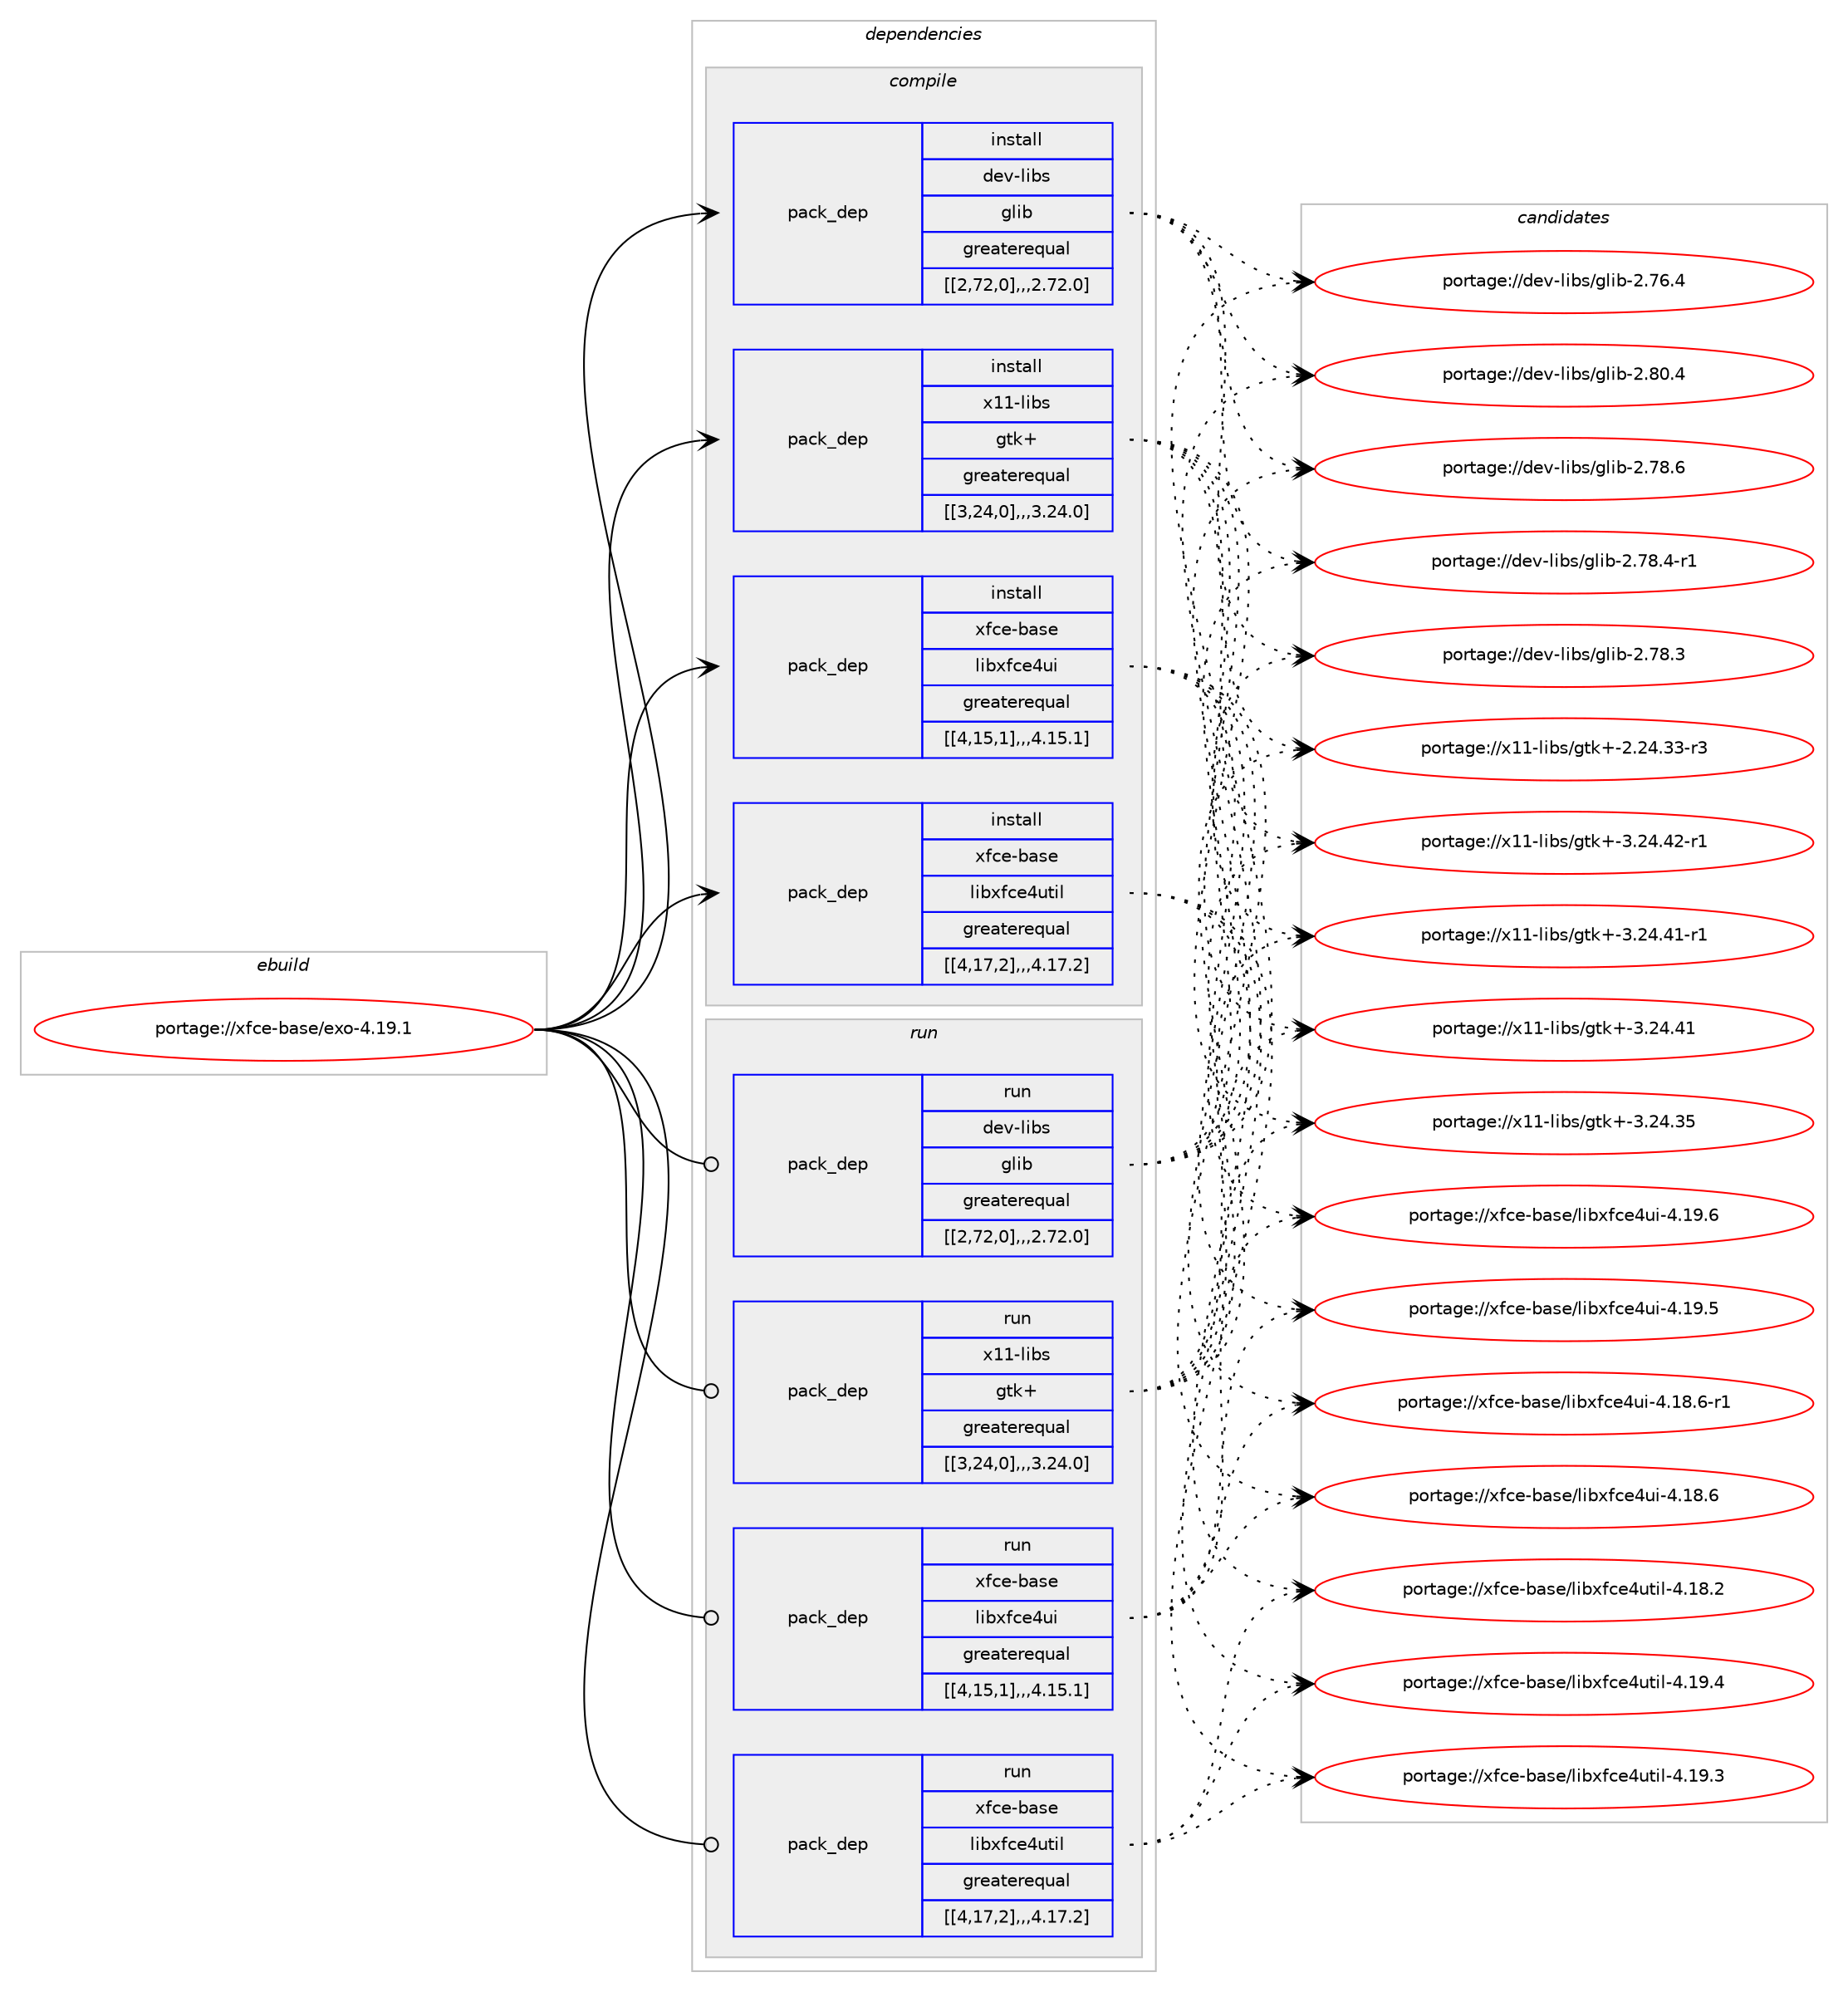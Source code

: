 digraph prolog {

# *************
# Graph options
# *************

newrank=true;
concentrate=true;
compound=true;
graph [rankdir=LR,fontname=Helvetica,fontsize=10,ranksep=1.5];#, ranksep=2.5, nodesep=0.2];
edge  [arrowhead=vee];
node  [fontname=Helvetica,fontsize=10];

# **********
# The ebuild
# **********

subgraph cluster_leftcol {
color=gray;
label=<<i>ebuild</i>>;
id [label="portage://xfce-base/exo-4.19.1", color=red, width=4, href="../xfce-base/exo-4.19.1.svg"];
}

# ****************
# The dependencies
# ****************

subgraph cluster_midcol {
color=gray;
label=<<i>dependencies</i>>;
subgraph cluster_compile {
fillcolor="#eeeeee";
style=filled;
label=<<i>compile</i>>;
subgraph pack2083 {
dependency2583 [label=<<TABLE BORDER="0" CELLBORDER="1" CELLSPACING="0" CELLPADDING="4" WIDTH="220"><TR><TD ROWSPAN="6" CELLPADDING="30">pack_dep</TD></TR><TR><TD WIDTH="110">install</TD></TR><TR><TD>dev-libs</TD></TR><TR><TD>glib</TD></TR><TR><TD>greaterequal</TD></TR><TR><TD>[[2,72,0],,,2.72.0]</TD></TR></TABLE>>, shape=none, color=blue];
}
id:e -> dependency2583:w [weight=20,style="solid",arrowhead="vee"];
subgraph pack2084 {
dependency2585 [label=<<TABLE BORDER="0" CELLBORDER="1" CELLSPACING="0" CELLPADDING="4" WIDTH="220"><TR><TD ROWSPAN="6" CELLPADDING="30">pack_dep</TD></TR><TR><TD WIDTH="110">install</TD></TR><TR><TD>x11-libs</TD></TR><TR><TD>gtk+</TD></TR><TR><TD>greaterequal</TD></TR><TR><TD>[[3,24,0],,,3.24.0]</TD></TR></TABLE>>, shape=none, color=blue];
}
id:e -> dependency2585:w [weight=20,style="solid",arrowhead="vee"];
subgraph pack2086 {
dependency2587 [label=<<TABLE BORDER="0" CELLBORDER="1" CELLSPACING="0" CELLPADDING="4" WIDTH="220"><TR><TD ROWSPAN="6" CELLPADDING="30">pack_dep</TD></TR><TR><TD WIDTH="110">install</TD></TR><TR><TD>xfce-base</TD></TR><TR><TD>libxfce4ui</TD></TR><TR><TD>greaterequal</TD></TR><TR><TD>[[4,15,1],,,4.15.1]</TD></TR></TABLE>>, shape=none, color=blue];
}
id:e -> dependency2587:w [weight=20,style="solid",arrowhead="vee"];
subgraph pack2088 {
dependency2590 [label=<<TABLE BORDER="0" CELLBORDER="1" CELLSPACING="0" CELLPADDING="4" WIDTH="220"><TR><TD ROWSPAN="6" CELLPADDING="30">pack_dep</TD></TR><TR><TD WIDTH="110">install</TD></TR><TR><TD>xfce-base</TD></TR><TR><TD>libxfce4util</TD></TR><TR><TD>greaterequal</TD></TR><TR><TD>[[4,17,2],,,4.17.2]</TD></TR></TABLE>>, shape=none, color=blue];
}
id:e -> dependency2590:w [weight=20,style="solid",arrowhead="vee"];
}
subgraph cluster_compileandrun {
fillcolor="#eeeeee";
style=filled;
label=<<i>compile and run</i>>;
}
subgraph cluster_run {
fillcolor="#eeeeee";
style=filled;
label=<<i>run</i>>;
subgraph pack2092 {
dependency2595 [label=<<TABLE BORDER="0" CELLBORDER="1" CELLSPACING="0" CELLPADDING="4" WIDTH="220"><TR><TD ROWSPAN="6" CELLPADDING="30">pack_dep</TD></TR><TR><TD WIDTH="110">run</TD></TR><TR><TD>dev-libs</TD></TR><TR><TD>glib</TD></TR><TR><TD>greaterequal</TD></TR><TR><TD>[[2,72,0],,,2.72.0]</TD></TR></TABLE>>, shape=none, color=blue];
}
id:e -> dependency2595:w [weight=20,style="solid",arrowhead="odot"];
subgraph pack2094 {
dependency2598 [label=<<TABLE BORDER="0" CELLBORDER="1" CELLSPACING="0" CELLPADDING="4" WIDTH="220"><TR><TD ROWSPAN="6" CELLPADDING="30">pack_dep</TD></TR><TR><TD WIDTH="110">run</TD></TR><TR><TD>x11-libs</TD></TR><TR><TD>gtk+</TD></TR><TR><TD>greaterequal</TD></TR><TR><TD>[[3,24,0],,,3.24.0]</TD></TR></TABLE>>, shape=none, color=blue];
}
id:e -> dependency2598:w [weight=20,style="solid",arrowhead="odot"];
subgraph pack2096 {
dependency2603 [label=<<TABLE BORDER="0" CELLBORDER="1" CELLSPACING="0" CELLPADDING="4" WIDTH="220"><TR><TD ROWSPAN="6" CELLPADDING="30">pack_dep</TD></TR><TR><TD WIDTH="110">run</TD></TR><TR><TD>xfce-base</TD></TR><TR><TD>libxfce4ui</TD></TR><TR><TD>greaterequal</TD></TR><TR><TD>[[4,15,1],,,4.15.1]</TD></TR></TABLE>>, shape=none, color=blue];
}
id:e -> dependency2603:w [weight=20,style="solid",arrowhead="odot"];
subgraph pack2101 {
dependency2608 [label=<<TABLE BORDER="0" CELLBORDER="1" CELLSPACING="0" CELLPADDING="4" WIDTH="220"><TR><TD ROWSPAN="6" CELLPADDING="30">pack_dep</TD></TR><TR><TD WIDTH="110">run</TD></TR><TR><TD>xfce-base</TD></TR><TR><TD>libxfce4util</TD></TR><TR><TD>greaterequal</TD></TR><TR><TD>[[4,17,2],,,4.17.2]</TD></TR></TABLE>>, shape=none, color=blue];
}
id:e -> dependency2608:w [weight=20,style="solid",arrowhead="odot"];
}
}

# **************
# The candidates
# **************

subgraph cluster_choices {
rank=same;
color=gray;
label=<<i>candidates</i>>;

subgraph choice2082 {
color=black;
nodesep=1;
choice1001011184510810598115471031081059845504656484652 [label="portage://dev-libs/glib-2.80.4", color=red, width=4,href="../dev-libs/glib-2.80.4.svg"];
choice1001011184510810598115471031081059845504655564654 [label="portage://dev-libs/glib-2.78.6", color=red, width=4,href="../dev-libs/glib-2.78.6.svg"];
choice10010111845108105981154710310810598455046555646524511449 [label="portage://dev-libs/glib-2.78.4-r1", color=red, width=4,href="../dev-libs/glib-2.78.4-r1.svg"];
choice1001011184510810598115471031081059845504655564651 [label="portage://dev-libs/glib-2.78.3", color=red, width=4,href="../dev-libs/glib-2.78.3.svg"];
choice1001011184510810598115471031081059845504655544652 [label="portage://dev-libs/glib-2.76.4", color=red, width=4,href="../dev-libs/glib-2.76.4.svg"];
dependency2583:e -> choice1001011184510810598115471031081059845504656484652:w [style=dotted,weight="100"];
dependency2583:e -> choice1001011184510810598115471031081059845504655564654:w [style=dotted,weight="100"];
dependency2583:e -> choice10010111845108105981154710310810598455046555646524511449:w [style=dotted,weight="100"];
dependency2583:e -> choice1001011184510810598115471031081059845504655564651:w [style=dotted,weight="100"];
dependency2583:e -> choice1001011184510810598115471031081059845504655544652:w [style=dotted,weight="100"];
}
subgraph choice2083 {
color=black;
nodesep=1;
choice12049494510810598115471031161074345514650524652504511449 [label="portage://x11-libs/gtk+-3.24.42-r1", color=red, width=4,href="../x11-libs/gtk+-3.24.42-r1.svg"];
choice12049494510810598115471031161074345514650524652494511449 [label="portage://x11-libs/gtk+-3.24.41-r1", color=red, width=4,href="../x11-libs/gtk+-3.24.41-r1.svg"];
choice1204949451081059811547103116107434551465052465249 [label="portage://x11-libs/gtk+-3.24.41", color=red, width=4,href="../x11-libs/gtk+-3.24.41.svg"];
choice1204949451081059811547103116107434551465052465153 [label="portage://x11-libs/gtk+-3.24.35", color=red, width=4,href="../x11-libs/gtk+-3.24.35.svg"];
choice12049494510810598115471031161074345504650524651514511451 [label="portage://x11-libs/gtk+-2.24.33-r3", color=red, width=4,href="../x11-libs/gtk+-2.24.33-r3.svg"];
dependency2585:e -> choice12049494510810598115471031161074345514650524652504511449:w [style=dotted,weight="100"];
dependency2585:e -> choice12049494510810598115471031161074345514650524652494511449:w [style=dotted,weight="100"];
dependency2585:e -> choice1204949451081059811547103116107434551465052465249:w [style=dotted,weight="100"];
dependency2585:e -> choice1204949451081059811547103116107434551465052465153:w [style=dotted,weight="100"];
dependency2585:e -> choice12049494510810598115471031161074345504650524651514511451:w [style=dotted,weight="100"];
}
subgraph choice2084 {
color=black;
nodesep=1;
choice120102991014598971151014710810598120102991015211710545524649574654 [label="portage://xfce-base/libxfce4ui-4.19.6", color=red, width=4,href="../xfce-base/libxfce4ui-4.19.6.svg"];
choice120102991014598971151014710810598120102991015211710545524649574653 [label="portage://xfce-base/libxfce4ui-4.19.5", color=red, width=4,href="../xfce-base/libxfce4ui-4.19.5.svg"];
choice1201029910145989711510147108105981201029910152117105455246495646544511449 [label="portage://xfce-base/libxfce4ui-4.18.6-r1", color=red, width=4,href="../xfce-base/libxfce4ui-4.18.6-r1.svg"];
choice120102991014598971151014710810598120102991015211710545524649564654 [label="portage://xfce-base/libxfce4ui-4.18.6", color=red, width=4,href="../xfce-base/libxfce4ui-4.18.6.svg"];
dependency2587:e -> choice120102991014598971151014710810598120102991015211710545524649574654:w [style=dotted,weight="100"];
dependency2587:e -> choice120102991014598971151014710810598120102991015211710545524649574653:w [style=dotted,weight="100"];
dependency2587:e -> choice1201029910145989711510147108105981201029910152117105455246495646544511449:w [style=dotted,weight="100"];
dependency2587:e -> choice120102991014598971151014710810598120102991015211710545524649564654:w [style=dotted,weight="100"];
}
subgraph choice2086 {
color=black;
nodesep=1;
choice120102991014598971151014710810598120102991015211711610510845524649574652 [label="portage://xfce-base/libxfce4util-4.19.4", color=red, width=4,href="../xfce-base/libxfce4util-4.19.4.svg"];
choice120102991014598971151014710810598120102991015211711610510845524649574651 [label="portage://xfce-base/libxfce4util-4.19.3", color=red, width=4,href="../xfce-base/libxfce4util-4.19.3.svg"];
choice120102991014598971151014710810598120102991015211711610510845524649564650 [label="portage://xfce-base/libxfce4util-4.18.2", color=red, width=4,href="../xfce-base/libxfce4util-4.18.2.svg"];
dependency2590:e -> choice120102991014598971151014710810598120102991015211711610510845524649574652:w [style=dotted,weight="100"];
dependency2590:e -> choice120102991014598971151014710810598120102991015211711610510845524649574651:w [style=dotted,weight="100"];
dependency2590:e -> choice120102991014598971151014710810598120102991015211711610510845524649564650:w [style=dotted,weight="100"];
}
subgraph choice2088 {
color=black;
nodesep=1;
choice1001011184510810598115471031081059845504656484652 [label="portage://dev-libs/glib-2.80.4", color=red, width=4,href="../dev-libs/glib-2.80.4.svg"];
choice1001011184510810598115471031081059845504655564654 [label="portage://dev-libs/glib-2.78.6", color=red, width=4,href="../dev-libs/glib-2.78.6.svg"];
choice10010111845108105981154710310810598455046555646524511449 [label="portage://dev-libs/glib-2.78.4-r1", color=red, width=4,href="../dev-libs/glib-2.78.4-r1.svg"];
choice1001011184510810598115471031081059845504655564651 [label="portage://dev-libs/glib-2.78.3", color=red, width=4,href="../dev-libs/glib-2.78.3.svg"];
choice1001011184510810598115471031081059845504655544652 [label="portage://dev-libs/glib-2.76.4", color=red, width=4,href="../dev-libs/glib-2.76.4.svg"];
dependency2595:e -> choice1001011184510810598115471031081059845504656484652:w [style=dotted,weight="100"];
dependency2595:e -> choice1001011184510810598115471031081059845504655564654:w [style=dotted,weight="100"];
dependency2595:e -> choice10010111845108105981154710310810598455046555646524511449:w [style=dotted,weight="100"];
dependency2595:e -> choice1001011184510810598115471031081059845504655564651:w [style=dotted,weight="100"];
dependency2595:e -> choice1001011184510810598115471031081059845504655544652:w [style=dotted,weight="100"];
}
subgraph choice2092 {
color=black;
nodesep=1;
choice12049494510810598115471031161074345514650524652504511449 [label="portage://x11-libs/gtk+-3.24.42-r1", color=red, width=4,href="../x11-libs/gtk+-3.24.42-r1.svg"];
choice12049494510810598115471031161074345514650524652494511449 [label="portage://x11-libs/gtk+-3.24.41-r1", color=red, width=4,href="../x11-libs/gtk+-3.24.41-r1.svg"];
choice1204949451081059811547103116107434551465052465249 [label="portage://x11-libs/gtk+-3.24.41", color=red, width=4,href="../x11-libs/gtk+-3.24.41.svg"];
choice1204949451081059811547103116107434551465052465153 [label="portage://x11-libs/gtk+-3.24.35", color=red, width=4,href="../x11-libs/gtk+-3.24.35.svg"];
choice12049494510810598115471031161074345504650524651514511451 [label="portage://x11-libs/gtk+-2.24.33-r3", color=red, width=4,href="../x11-libs/gtk+-2.24.33-r3.svg"];
dependency2598:e -> choice12049494510810598115471031161074345514650524652504511449:w [style=dotted,weight="100"];
dependency2598:e -> choice12049494510810598115471031161074345514650524652494511449:w [style=dotted,weight="100"];
dependency2598:e -> choice1204949451081059811547103116107434551465052465249:w [style=dotted,weight="100"];
dependency2598:e -> choice1204949451081059811547103116107434551465052465153:w [style=dotted,weight="100"];
dependency2598:e -> choice12049494510810598115471031161074345504650524651514511451:w [style=dotted,weight="100"];
}
subgraph choice2096 {
color=black;
nodesep=1;
choice120102991014598971151014710810598120102991015211710545524649574654 [label="portage://xfce-base/libxfce4ui-4.19.6", color=red, width=4,href="../xfce-base/libxfce4ui-4.19.6.svg"];
choice120102991014598971151014710810598120102991015211710545524649574653 [label="portage://xfce-base/libxfce4ui-4.19.5", color=red, width=4,href="../xfce-base/libxfce4ui-4.19.5.svg"];
choice1201029910145989711510147108105981201029910152117105455246495646544511449 [label="portage://xfce-base/libxfce4ui-4.18.6-r1", color=red, width=4,href="../xfce-base/libxfce4ui-4.18.6-r1.svg"];
choice120102991014598971151014710810598120102991015211710545524649564654 [label="portage://xfce-base/libxfce4ui-4.18.6", color=red, width=4,href="../xfce-base/libxfce4ui-4.18.6.svg"];
dependency2603:e -> choice120102991014598971151014710810598120102991015211710545524649574654:w [style=dotted,weight="100"];
dependency2603:e -> choice120102991014598971151014710810598120102991015211710545524649574653:w [style=dotted,weight="100"];
dependency2603:e -> choice1201029910145989711510147108105981201029910152117105455246495646544511449:w [style=dotted,weight="100"];
dependency2603:e -> choice120102991014598971151014710810598120102991015211710545524649564654:w [style=dotted,weight="100"];
}
subgraph choice2100 {
color=black;
nodesep=1;
choice120102991014598971151014710810598120102991015211711610510845524649574652 [label="portage://xfce-base/libxfce4util-4.19.4", color=red, width=4,href="../xfce-base/libxfce4util-4.19.4.svg"];
choice120102991014598971151014710810598120102991015211711610510845524649574651 [label="portage://xfce-base/libxfce4util-4.19.3", color=red, width=4,href="../xfce-base/libxfce4util-4.19.3.svg"];
choice120102991014598971151014710810598120102991015211711610510845524649564650 [label="portage://xfce-base/libxfce4util-4.18.2", color=red, width=4,href="../xfce-base/libxfce4util-4.18.2.svg"];
dependency2608:e -> choice120102991014598971151014710810598120102991015211711610510845524649574652:w [style=dotted,weight="100"];
dependency2608:e -> choice120102991014598971151014710810598120102991015211711610510845524649574651:w [style=dotted,weight="100"];
dependency2608:e -> choice120102991014598971151014710810598120102991015211711610510845524649564650:w [style=dotted,weight="100"];
}
}

}
